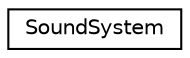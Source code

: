 digraph G
{
  edge [fontname="Helvetica",fontsize="10",labelfontname="Helvetica",labelfontsize="10"];
  node [fontname="Helvetica",fontsize="10",shape=record];
  rankdir="LR";
  Node1 [label="SoundSystem",height=0.2,width=0.4,color="black", fillcolor="white", style="filled",URL="$d3/dd2/classSoundSystem.html"];
}
